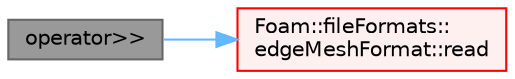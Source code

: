 digraph "operator&gt;&gt;"
{
 // LATEX_PDF_SIZE
  bgcolor="transparent";
  edge [fontname=Helvetica,fontsize=10,labelfontname=Helvetica,labelfontsize=10];
  node [fontname=Helvetica,fontsize=10,shape=box,height=0.2,width=0.4];
  rankdir="LR";
  Node1 [id="Node000001",label="operator\>\>",height=0.2,width=0.4,color="gray40", fillcolor="grey60", style="filled", fontcolor="black",tooltip=" "];
  Node1 -> Node2 [id="edge1_Node000001_Node000002",color="steelblue1",style="solid",tooltip=" "];
  Node2 [id="Node000002",label="Foam::fileFormats::\ledgeMeshFormat::read",height=0.2,width=0.4,color="red", fillcolor="#FFF0F0", style="filled",URL="$classFoam_1_1fileFormats_1_1edgeMeshFormat.html#a22c713e4cb4d8f5a7c987c659e74ed80",tooltip=" "];
}
